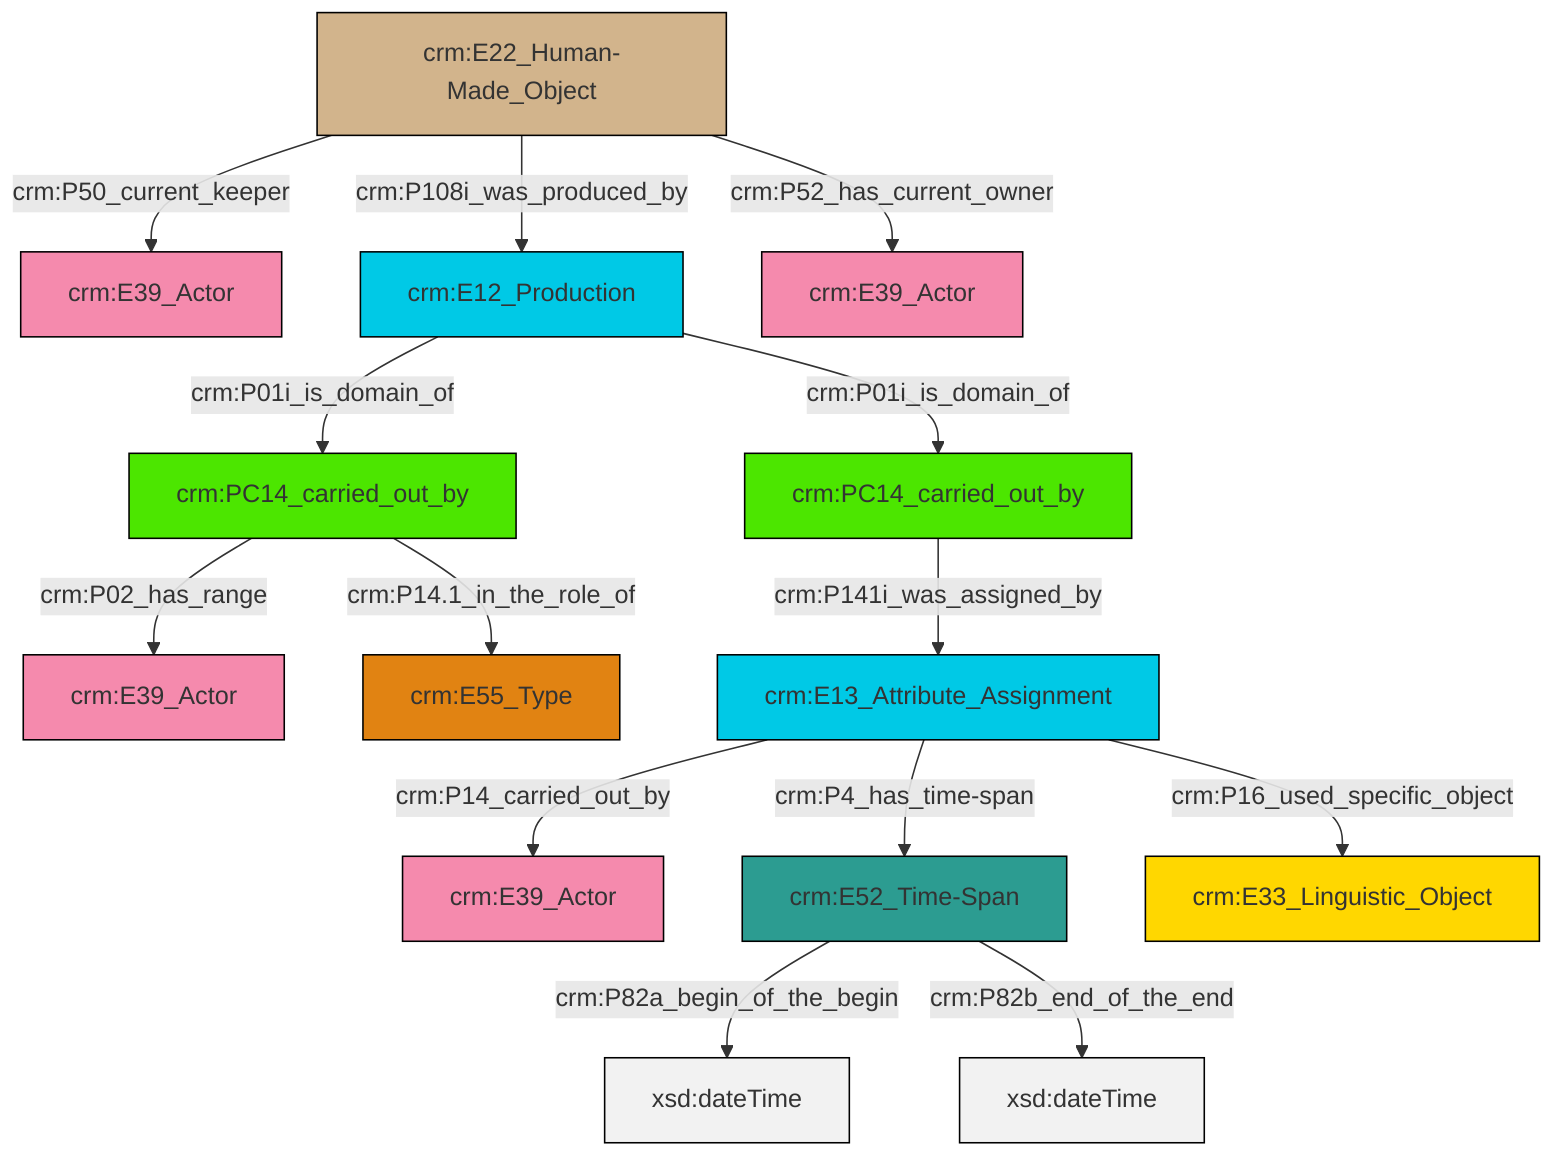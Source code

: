 graph TD
classDef Literal fill:#f2f2f2,stroke:#000000;
classDef CRM_Entity fill:#FFFFFF,stroke:#000000;
classDef Temporal_Entity fill:#00C9E6, stroke:#000000;
classDef Type fill:#E18312, stroke:#000000;
classDef Time-Span fill:#2C9C91, stroke:#000000;
classDef Appellation fill:#FFEB7F, stroke:#000000;
classDef Place fill:#008836, stroke:#000000;
classDef Persistent_Item fill:#B266B2, stroke:#000000;
classDef Conceptual_Object fill:#FFD700, stroke:#000000;
classDef Physical_Thing fill:#D2B48C, stroke:#000000;
classDef Actor fill:#f58aad, stroke:#000000;
classDef PC_Classes fill:#4ce600, stroke:#000000;
classDef Multi fill:#cccccc,stroke:#000000;

0["crm:PC14_carried_out_by"]:::PC_Classes -->|crm:P02_has_range| 1["crm:E39_Actor"]:::Actor
4["crm:E22_Human-Made_Object"]:::Physical_Thing -->|crm:P50_current_keeper| 5["crm:E39_Actor"]:::Actor
8["crm:E13_Attribute_Assignment"]:::Temporal_Entity -->|crm:P14_carried_out_by| 9["crm:E39_Actor"]:::Actor
4["crm:E22_Human-Made_Object"]:::Physical_Thing -->|crm:P52_has_current_owner| 12["crm:E39_Actor"]:::Actor
8["crm:E13_Attribute_Assignment"]:::Temporal_Entity -->|crm:P16_used_specific_object| 13["crm:E33_Linguistic_Object"]:::Conceptual_Object
4["crm:E22_Human-Made_Object"]:::Physical_Thing -->|crm:P108i_was_produced_by| 6["crm:E12_Production"]:::Temporal_Entity
6["crm:E12_Production"]:::Temporal_Entity -->|crm:P01i_is_domain_of| 0["crm:PC14_carried_out_by"]:::PC_Classes
10["crm:E52_Time-Span"]:::Time-Span -->|crm:P82a_begin_of_the_begin| 20[xsd:dateTime]:::Literal
21["crm:PC14_carried_out_by"]:::PC_Classes -->|crm:P141i_was_assigned_by| 8["crm:E13_Attribute_Assignment"]:::Temporal_Entity
0["crm:PC14_carried_out_by"]:::PC_Classes -->|crm:P14.1_in_the_role_of| 2["crm:E55_Type"]:::Type
10["crm:E52_Time-Span"]:::Time-Span -->|crm:P82b_end_of_the_end| 25[xsd:dateTime]:::Literal
8["crm:E13_Attribute_Assignment"]:::Temporal_Entity -->|crm:P4_has_time-span| 10["crm:E52_Time-Span"]:::Time-Span
6["crm:E12_Production"]:::Temporal_Entity -->|crm:P01i_is_domain_of| 21["crm:PC14_carried_out_by"]:::PC_Classes